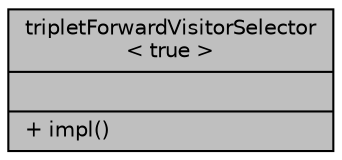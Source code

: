 digraph "tripletForwardVisitorSelector&lt; true &gt;"
{
 // LATEX_PDF_SIZE
  edge [fontname="Helvetica",fontsize="10",labelfontname="Helvetica",labelfontsize="10"];
  node [fontname="Helvetica",fontsize="10",shape=record];
  Node1 [label="{tripletForwardVisitorSelector\l\< true \>\n||+ impl()\l}",height=0.2,width=0.4,color="black", fillcolor="grey75", style="filled", fontcolor="black",tooltip=" "];
}
